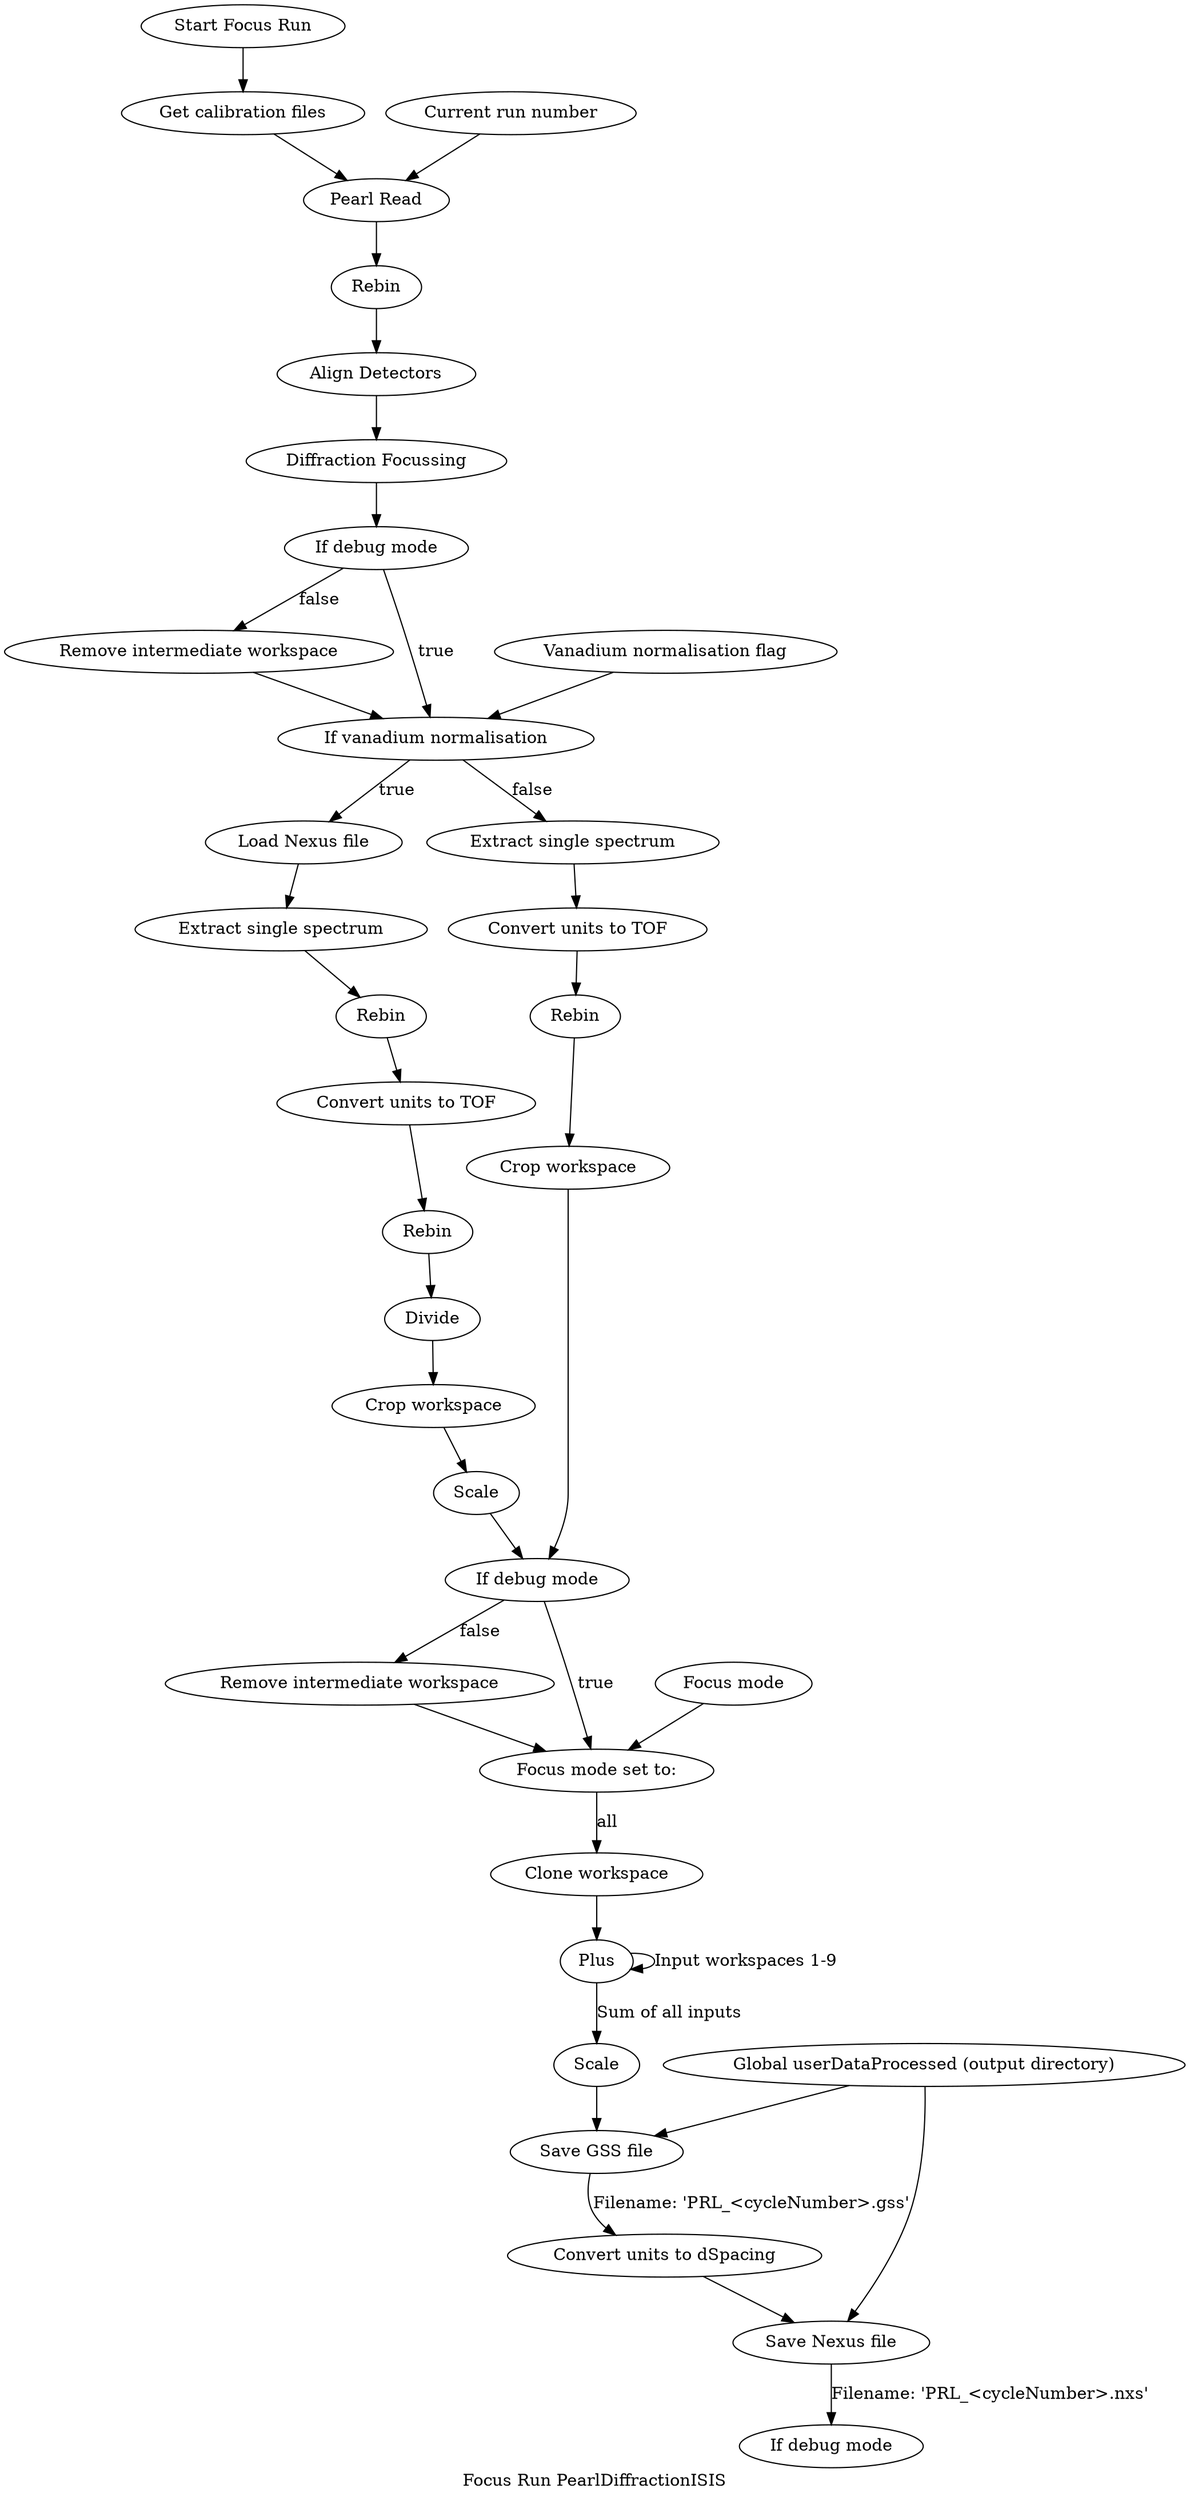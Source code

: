 digraph PearlDiffractionISIS {
    label="Focus Run PearlDiffractionISIS"
    //$global_style
    
    // Global prefix: Focus_run_
    
    Focus_run_start             [label="Start Focus Run"]
    
    subgraph params {
    //$param_style
    
    Focus_run_param_current_run_number  [label="Current run number"]
    Focus_run_param_vanadium_norm       [label="Vanadium normalisation flag"]
    Focus_run_param_focus_mode          [label="Focus mode"]
    
    // Global output directory
    Focus_run_param_userDataProcessed_FocusModeAll   [label="Global userDataProcessed (output directory)"]
    
    } // End of params
    
    subgraph processes {
    //$process_style

    // Read steps - suffix:read
    Focus_run_get_calib_files_read      [label="Get calibration files"]
    Focus_run_read                      [label="Pearl Read"]
    
    
    } //End of processes
    
    subgraph algorithms {
    //$algorithm_style
    
    // Read steps - suffix:read
    AlignDetectors_read                 [label="Align Detectors"]
    DiffractionFocusing_read            [label="Diffraction Focussing"]
    Rebin_read                          [label="Rebin"]
    Remove_temp_workspace_read          [label="Remove intermediate workspace"]
    
    
    //Vanadium calibration steps if true - Suffix:VanCalibTrue
    LoadNexus_VanCalibTrue              [label="Load Nexus file"]
    ExtractSingleSpectrum_VanCalibTrue  [label="Extract single spectrum"]
    Rebin_Step_One_VanCalibTrue         [label="Rebin"]
    ConvertUnits_TOF_VanCalibTrue       [label="Convert units to TOF"]
    Rebin_Step_Two_VanCalibTrue         [label="Rebin"]
    Divide_VanCalibTrue                 [label="Divide"]
    CropWorkspace_VanCalibTrue          [label="Crop workspace"]
    Scale_VanCalibTrue                  [label="Scale"]

    //Vanadium calibration steps if false - Suffix:VanCalibFalse
    ExtractSingleSpectrum_VanCalibFalse [label="Extract single spectrum"]
    ConvertUnits_TOF_VanCalibFalse      [label="Convert units to TOF"]
    Rebin_VanCalibFalse                 [label="Rebin"]
    CropWorkspace_VanCalibFalse         [label="Crop workspace"]
    
    //Vanadium calibration steps - Suffix: VanCalib
    Remove_temp_workspace_VanCalib      [label="Remove intermediate workspace"]
    
    //Focus mode set to 'all' steps - Suffix: FocusModeAll
    CloneWorkspace_FocusModeAll         [label="Clone workspace"]
    Plus_FocusModeAll                   [label="Plus"]
    Scale_FocusModeAll                  [label="Scale"]
    SaveGSS_FocusModeAll                [label="Save GSS file"]
    ConvertUnits_dSpacing_FocusModeAll  [label="Convert units to dSpacing"]
    SaveNexus_FocusModeAll              [label="Save Nexus file"]
    
    //Focus mode set to 'groups' steps - Suffix: FocusModeGroups
    
    
    } //End of algorithms
    
    subgraph decisions {
    //$decision_style
    
    // Debug checks
    Focus_run_if_debug_mode_read        [label="If debug mode"]
    Focus_run_if_debug_mode_VanCalib    [label="If debug mode"]
    Focus_run_if_debug_mode_Focus [label="If debug mode"]
    
    
    Focus_run_switch_focus_mode         [label="Focus mode set to:"]
    Focus_run_if_van_norm               [label="If vanadium normalisation"]
    
    } //End of decisions
    
    subgraph Focus_run_main_alg {
    
    // Read step - Suffix:read
    Focus_run_start                     -> Focus_run_get_calib_files_read
    Focus_run_get_calib_files_read      -> Focus_run_read
    Focus_run_param_current_run_number  -> Focus_run_read
    Focus_run_read                      -> Rebin_read
    Rebin_read                          -> AlignDetectors_read
    AlignDetectors_read                 -> DiffractionFocusing_read
    DiffractionFocusing_read            -> Focus_run_if_debug_mode_read
    
    // Debug mode is off:
    Focus_run_if_debug_mode_read        -> Remove_temp_workspace_read       [label="false"]
    Remove_temp_workspace_read          -> Focus_run_if_van_norm
    // Debug mode is on (ie. don't remove temp workspaces)
    Focus_run_if_debug_mode_read        -> Focus_run_if_van_norm            [label="true"]
    
    //Vanadium calibration steps if true - Suffix:VanCalibTrue
    Focus_run_param_vanadium_norm       -> Focus_run_if_van_norm
    // If we are using vanadium calibration
    Focus_run_if_van_norm               -> LoadNexus_VanCalibTrue           [label="true"]
    LoadNexus_VanCalibTrue              -> ExtractSingleSpectrum_VanCalibTrue
    ExtractSingleSpectrum_VanCalibTrue  -> Rebin_Step_One_VanCalibTrue
    Rebin_Step_One_VanCalibTrue         -> ConvertUnits_TOF_VanCalibTrue 
    ConvertUnits_TOF_VanCalibTrue       -> Rebin_Step_Two_VanCalibTrue
    Rebin_Step_Two_VanCalibTrue         -> Divide_VanCalibTrue
    Divide_VanCalibTrue                 -> CropWorkspace_VanCalibTrue
    CropWorkspace_VanCalibTrue          -> Scale_VanCalibTrue
    Scale_VanCalibTrue                  -> Focus_run_if_debug_mode_VanCalib

    //Vanadium calibration steps if false - Suffix:VanCalibFalse
    // If we are NOT using a vanadium calibration
    Focus_run_if_van_norm               -> ExtractSingleSpectrum_VanCalibFalse [label="false"]
    ExtractSingleSpectrum_VanCalibFalse -> ConvertUnits_TOF_VanCalibFalse
    ConvertUnits_TOF_VanCalibFalse      -> Rebin_VanCalibFalse
    Rebin_VanCalibFalse                 -> CropWorkspace_VanCalibFalse
    CropWorkspace_VanCalibFalse         -> Focus_run_if_debug_mode_VanCalib
    
    // Finished vanadium calibration - debug mode flag test
    // Debug mode is off:
    Focus_run_if_debug_mode_VanCalib    -> Remove_temp_workspace_VanCalib   [label="false"]
    Remove_temp_workspace_VanCalib      -> Focus_run_switch_focus_mode
    // Debug mode is on (ie. don't remove temp workspaces)
    Focus_run_if_debug_mode_VanCalib    -> Focus_run_switch_focus_mode      [label="true"]
    
    // Check the param to determine next behaviour 
    Focus_run_param_focus_mode          -> Focus_run_switch_focus_mode  
    
    //Focus mode set to 'all' steps - Suffix: FocusModeAll
    Focus_run_switch_focus_mode         -> CloneWorkspace_FocusModeAll      [label="all"]
    CloneWorkspace_FocusModeAll         -> Plus_FocusModeAll
    Plus_FocusModeAll                   -> Plus_FocusModeAll                [label="Input workspaces 1-9"]
    Plus_FocusModeAll                   -> Scale_FocusModeAll               [label="Sum of all inputs"]
    Scale_FocusModeAll                  -> SaveGSS_FocusModeAll
    Focus_run_param_userDataProcessed_FocusModeAll -> SaveGSS_FocusModeAll  
    SaveGSS_FocusModeAll                -> ConvertUnits_dSpacing_FocusModeAll [label="Filename: 'PRL_<cycleNumber>.gss'"]
    ConvertUnits_dSpacing_FocusModeAll  -> SaveNexus_FocusModeAll
    Focus_run_param_userDataProcessed_FocusModeAll -> SaveNexus_FocusModeAll
    SaveNexus_FocusModeAll              -> Focus_run_if_debug_mode_Focus    [label="Filename: 'PRL_<cycleNumber>.nxs'"]
    
    //Focus mode set to 'groups' steps - Suffix: FocusModeGroups
    
    
    
    }
}